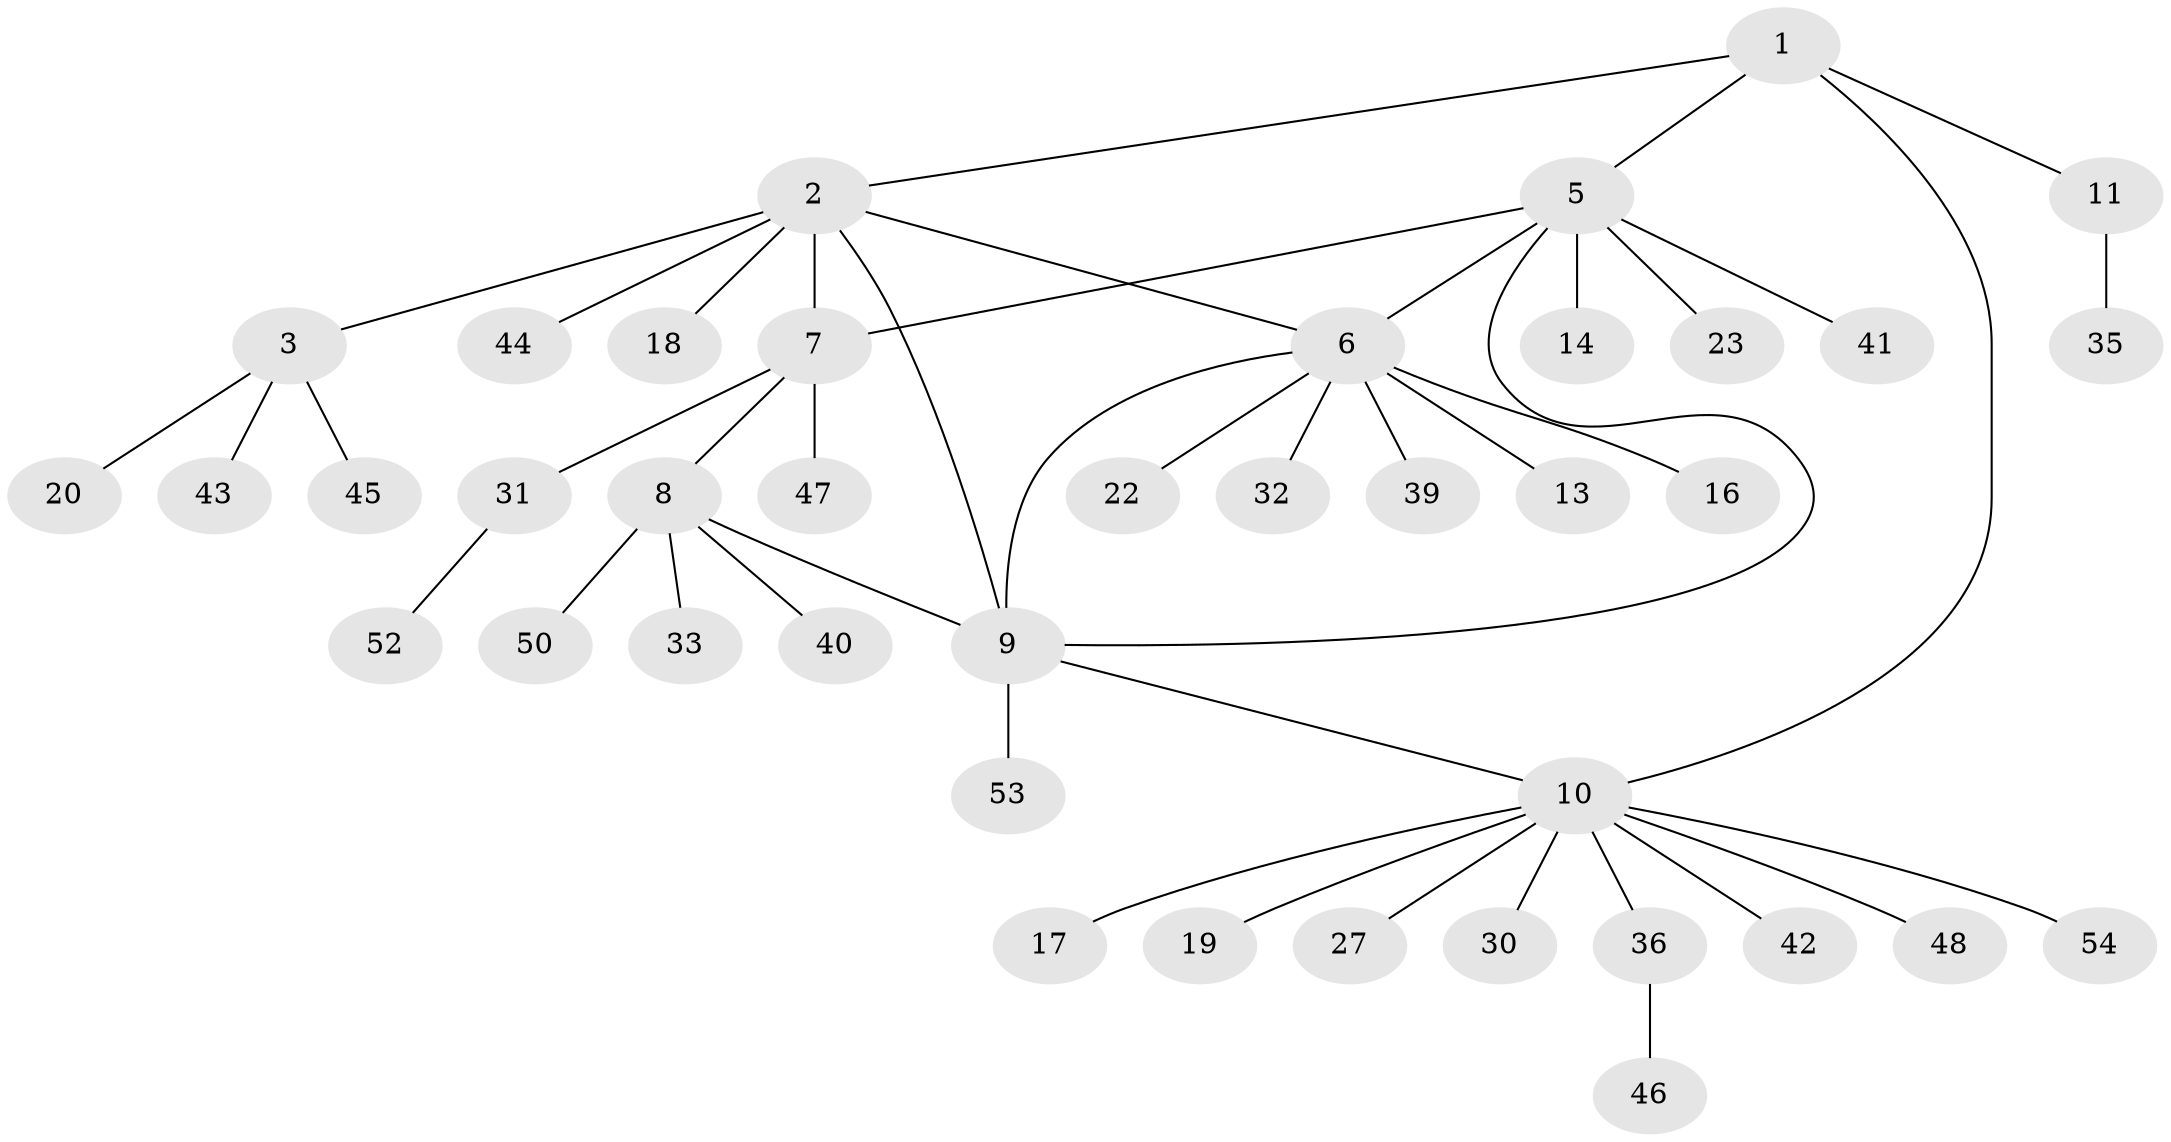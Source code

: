 // Generated by graph-tools (version 1.1) at 2025/52/02/27/25 19:52:19]
// undirected, 40 vertices, 45 edges
graph export_dot {
graph [start="1"]
  node [color=gray90,style=filled];
  1 [super="+29"];
  2 [super="+4"];
  3 [super="+34"];
  5 [super="+12"];
  6 [super="+21"];
  7 [super="+28"];
  8 [super="+15"];
  9 [super="+26"];
  10 [super="+24"];
  11 [super="+37"];
  13;
  14;
  16;
  17;
  18;
  19;
  20 [super="+25"];
  22;
  23;
  27;
  30;
  31 [super="+51"];
  32;
  33;
  35 [super="+49"];
  36 [super="+38"];
  39;
  40;
  41;
  42;
  43;
  44;
  45;
  46;
  47;
  48;
  50;
  52;
  53;
  54;
  1 -- 2;
  1 -- 5;
  1 -- 10;
  1 -- 11;
  2 -- 7 [weight=2];
  2 -- 18;
  2 -- 44;
  2 -- 3;
  2 -- 6;
  2 -- 9;
  3 -- 20;
  3 -- 43;
  3 -- 45;
  5 -- 6;
  5 -- 7;
  5 -- 9;
  5 -- 14;
  5 -- 41;
  5 -- 23;
  6 -- 13;
  6 -- 16;
  6 -- 22;
  6 -- 32;
  6 -- 39;
  6 -- 9;
  7 -- 8;
  7 -- 31;
  7 -- 47;
  8 -- 9;
  8 -- 33;
  8 -- 40;
  8 -- 50;
  9 -- 10;
  9 -- 53;
  10 -- 17;
  10 -- 19;
  10 -- 30;
  10 -- 42;
  10 -- 48;
  10 -- 36;
  10 -- 54;
  10 -- 27;
  11 -- 35;
  31 -- 52;
  36 -- 46;
}
